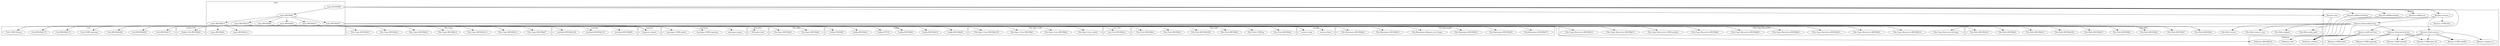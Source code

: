 digraph {
graph [overlap=false]
subgraph cluster_Scalar_Util {
	label="Scalar::Util";
	"Scalar::Util::BEGIN@9";
}
subgraph cluster_XSLoader {
	label="XSLoader";
	"XSLoader::load";
}
subgraph cluster_File_Spec {
	label="File::Spec";
	"File::Spec::BEGIN@4";
	"File::Spec::BEGIN@3";
}
subgraph cluster_Config {
	label="Config";
	"Config::BEGIN@11";
	"Config::TIEHASH";
	"Config::BEGIN@45";
	"Config::BEGIN@10";
	"Config::BEGIN@9";
	"Config::FETCH";
}
subgraph cluster_File_Spec_Unix {
	label="File::Spec::Unix";
	"File::Spec::Unix::curdir";
	"File::Spec::Unix::BEGIN@4";
	"File::Spec::Unix::BEGIN@3";
	"File::Spec::Unix::BEGIN@149";
}
subgraph cluster_List_Util {
	label="List::Util";
	"List::Util::BEGIN@11";
}
subgraph cluster_Restore {
	label="Restore";
	"Restore::RestoreDirectory";
	"Restore::CORE:closedir";
	"Restore::DestinationArchiv";
	"Restore::addSource";
	"Restore::compare_to";
	"Restore::addDestination";
	"Restore::addUserTime";
	"Restore::restore_r";
	"Restore::CORE:regcomp";
	"Restore::CORE:open_dir";
	"Restore::CORE:readdir";
	"Restore::new";
	"Restore::CORE:match";
	"Restore::addSourceName";
	"Restore::CORE:ftdir";
	"Restore::Find_source_r";
}
subgraph cluster_File_Find {
	label="File::Find";
	"File::Find::BEGIN@3";
	"File::Find::BEGIN@2";
	"File::Find::BEGIN@4";
	"File::Find::CORE:qr";
	"File::Find::BEGIN@5";
	"File::Find::BEGIN@349";
}
subgraph cluster_File_Path {
	label="File::Path";
	"File::Path::rmtree";
	"File::Path::BEGIN@7";
	"File::Path::BEGIN@6";
	"File::Path::BEGIN@8";
	"File::Path::BEGIN@19";
	"File::Path::make_path";
	"File::Path::BEGIN@10";
	"File::Path::BEGIN@4";
	"File::Path::BEGIN@18";
	"File::Path::BEGIN@3";
	"File::Path::mkpath";
	"File::Path::BEGIN@329";
	"File::Path::remove_tree";
}
subgraph cluster_warnings {
	label="warnings";
	"warnings::CORE:regcomp";
	"warnings::CORE:match";
	"warnings::import";
}
subgraph cluster_File_Copy {
	label="File::Copy";
	"File::Copy::BEGIN@10";
	"File::Copy::BEGIN@11";
	"File::Copy::BEGIN@13";
	"File::Copy::BEGIN@47";
	"File::Copy::BEGIN@12";
	"File::Copy::BEGIN@12.1";
	"File::Copy::BEGIN@14";
}
subgraph cluster_version {
	label="version";
	"version::(bool";
	"version::(cmp";
}
subgraph cluster_overload {
	label="overload";
	"overload::BEGIN@116";
	"overload::BEGIN@146";
	"overload::BEGIN@85";
}
subgraph cluster_Exporter {
	label="Exporter";
	"Exporter::import";
}
subgraph cluster_main {
	label="main";
	"main::BEGIN@10";
	"main::BEGIN@1";
	"main::BEGIN@13";
	"main::BEGIN@8";
	"main::BEGIN@9";
	"main::BEGIN@2";
	"main::BEGIN@12";
	"main::BEGIN@1.2";
	"main::RUNTIME";
	"main::BEGIN@11";
}
subgraph cluster_File_Copy_Recursive {
	label="File::Copy::Recursive";
	"File::Copy::Recursive::BEGIN@4";
	"File::Copy::Recursive::BEGIN@83";
	"File::Copy::Recursive::BEGIN@8";
	"File::Copy::Recursive::CORE:symlink";
	"File::Copy::Recursive::BEGIN@10";
	"File::Copy::Recursive::BEGIN@11";
	"File::Copy::Recursive::BEGIN@14";
	"File::Copy::Recursive::BEGIN@3";
	"File::Copy::Recursive::dircopy";
	"File::Copy::Recursive::BEGIN@12";
}
subgraph cluster_Verbosity {
	label="Verbosity";
	"Verbosity::new";
	"Verbosity::BEGIN@33";
	"Verbosity::verbose";
}
subgraph cluster_File_Basename {
	label="File::Basename";
	"File::Basename::BEGIN@52";
	"File::Basename::BEGIN@42";
	"File::Basename::BEGIN@371";
	"File::Basename::BEGIN@50";
	"File::Basename::BEGIN@51";
	"File::Basename::fileparse_set_fstype";
}
subgraph cluster_Cwd {
	label="Cwd";
	"Cwd::BEGIN@172";
	"Cwd::BEGIN@170";
	"Cwd::CORE:fteexec";
	"Cwd::BEGIN@171";
	"Cwd::BEGIN@823";
	"Cwd::BEGIN@209";
	"Cwd::CORE:regcomp";
}
"main::BEGIN@12" -> "File::Path::BEGIN@6";
"main::BEGIN@9" -> "Cwd::BEGIN@823";
"Restore::Find_source_r" -> "Restore::compare_to";
"main::RUNTIME" -> "Restore::addDestination";
"main::BEGIN@9" -> "File::Spec::Unix::BEGIN@149";
"main::BEGIN@9" -> "Config::BEGIN@10";
"main::BEGIN@12" -> "File::Path::BEGIN@4";
"main::BEGIN@10" -> "File::Copy::BEGIN@47";
"main::BEGIN@9" -> "File::Basename::BEGIN@51";
"main::BEGIN@11" -> "File::Copy::Recursive::BEGIN@83";
"main::BEGIN@11" -> "File::Copy::Recursive::BEGIN@8";
"main::BEGIN@9" -> "File::Basename::BEGIN@371";
"main::BEGIN@9" -> "File::Basename::BEGIN@50";
"main::BEGIN@1" -> "main::BEGIN@13";
"Restore::addUserTime" -> "Restore::CORE:match";
"Restore::DestinationArchiv" -> "Restore::CORE:match";
"main::BEGIN@10" -> "overload::BEGIN@85";
"main::BEGIN@10" -> "Exporter::import";
"main::BEGIN@9" -> "Exporter::import";
"main::BEGIN@12" -> "Exporter::import";
"main::BEGIN@11" -> "Exporter::import";
"main::BEGIN@13" -> "main::BEGIN@1.2";
"main::BEGIN@9" -> "File::Find::BEGIN@2";
"main::BEGIN@10" -> "File::Copy::BEGIN@13";
"Restore::RestoreDirectory" -> "Restore::DestinationArchiv";
"main::BEGIN@8" -> "warnings::CORE:match";
"main::RUNTIME" -> "Restore::addSource";
"main::BEGIN@9" -> "File::Basename::fileparse_set_fstype";
"main::BEGIN@12" -> "File::Path::BEGIN@10";
"Restore::DestinationArchiv" -> "Restore::CORE:open_dir";
"Restore::Find_source_r" -> "Restore::CORE:open_dir";
"Restore::RestoreDirectory" -> "File::Copy::Recursive::dircopy";
"main::BEGIN@12" -> "File::Path::BEGIN@7";
"main::BEGIN@9" -> "List::Util::BEGIN@11";
"main::BEGIN@9" -> "version::(bool";
"main::BEGIN@11" -> "File::Copy::Recursive::CORE:symlink";
"main::BEGIN@9" -> "Cwd::BEGIN@171";
"main::BEGIN@9" -> "File::Find::BEGIN@5";
"main::BEGIN@8" -> "warnings::import";
"Restore::RestoreDirectory" -> "File::Path::make_path";
"main::BEGIN@13" -> "Verbosity::BEGIN@33";
"main::BEGIN@9" -> "Config::BEGIN@11";
"main::BEGIN@9" -> "File::Basename::BEGIN@42";
"Restore::new" -> "Verbosity::new";
"Restore::RestoreDirectory" -> "File::Path::mkpath";
"main::BEGIN@12" -> "File::Path::BEGIN@329";
"main::BEGIN@9" -> "File::Find::CORE:qr";
"main::BEGIN@9" -> "Config::BEGIN@45";
"main::BEGIN@9" -> "Config::TIEHASH";
"Restore::DestinationArchiv" -> "Restore::CORE:closedir";
"Restore::Find_source_r" -> "Restore::CORE:closedir";
"main::BEGIN@12" -> "File::Path::BEGIN@8";
"main::BEGIN@11" -> "File::Copy::Recursive::BEGIN@10";
"main::BEGIN@11" -> "File::Copy::Recursive::BEGIN@11";
"main::RUNTIME" -> "Restore::restore_r";
"main::BEGIN@10" -> "File::Copy::BEGIN@11";
"main::BEGIN@1" -> "main::BEGIN@12";
"main::BEGIN@9" -> "Config::BEGIN@9";
"Restore::DestinationArchiv" -> "Restore::CORE:regcomp";
"Restore::DestinationArchiv" -> "Restore::CORE:readdir";
"Restore::Find_source_r" -> "Restore::CORE:readdir";
"main::BEGIN@9" -> "File::Spec::Unix::BEGIN@3";
"Restore::RestoreDirectory" -> "File::Path::remove_tree";
"main::BEGIN@10" -> "File::Copy::BEGIN@14";
"main::BEGIN@9" -> "File::Spec::Unix::curdir";
"main::RUNTIME" -> "Restore::new";
"main::BEGIN@9" -> "Cwd::BEGIN@170";
"main::BEGIN@10" -> "overload::BEGIN@116";
"main::BEGIN@9" -> "version::(cmp";
"main::BEGIN@9" -> "Cwd::BEGIN@209";
"main::RUNTIME" -> "Restore::addSourceName";
"main::BEGIN@13" -> "main::BEGIN@2";
"Restore::restore_r" -> "Restore::CORE:ftdir";
"main::BEGIN@12" -> "File::Path::BEGIN@3";
"main::BEGIN@11" -> "File::Copy::Recursive::BEGIN@12";
"Restore::RestoreDirectory" -> "File::Path::rmtree";
"main::BEGIN@1" -> "main::BEGIN@10";
"main::BEGIN@9" -> "File::Find::BEGIN@3";
"main::BEGIN@9" -> "Scalar::Util::BEGIN@9";
"Restore::restore_r" -> "Restore::RestoreDirectory";
"main::BEGIN@9" -> "Cwd::CORE:fteexec";
"main::BEGIN@10" -> "File::Copy::BEGIN@12";
"main::BEGIN@9" -> "File::Find::BEGIN@4";
"main::BEGIN@1" -> "main::BEGIN@8";
"main::BEGIN@9" -> "File::Spec::BEGIN@3";
"main::BEGIN@9" -> "File::Find::BEGIN@349";
"Restore::new" -> "Verbosity::verbose";
"Restore::RestoreDirectory" -> "Verbosity::verbose";
"Restore::addSource" -> "Verbosity::verbose";
"Restore::addDestination" -> "Verbosity::verbose";
"Restore::addSourceName" -> "Verbosity::verbose";
"Restore::addUserTime" -> "Verbosity::verbose";
"Restore::restore_r" -> "Verbosity::verbose";
"Restore::Find_source_r" -> "Verbosity::verbose";
"main::BEGIN@9" -> "Cwd::CORE:regcomp";
"main::RUNTIME" -> "Restore::addUserTime";
"main::BEGIN@10" -> "File::Copy::BEGIN@10";
"main::BEGIN@11" -> "File::Copy::Recursive::BEGIN@14";
"main::BEGIN@9" -> "Cwd::BEGIN@172";
"main::BEGIN@12" -> "File::Path::BEGIN@18";
"main::BEGIN@9" -> "XSLoader::load";
"main::BEGIN@9" -> "Config::FETCH";
"main::BEGIN@11" -> "File::Copy::Recursive::BEGIN@4";
"main::BEGIN@9" -> "File::Basename::BEGIN@52";
"main::BEGIN@10" -> "overload::BEGIN@146";
"main::RUNTIME" -> "main::BEGIN@1";
"main::BEGIN@10" -> "File::Copy::BEGIN@12.1";
"main::BEGIN@12" -> "File::Path::BEGIN@19";
"main::BEGIN@1" -> "main::BEGIN@9";
"main::BEGIN@8" -> "warnings::CORE:regcomp";
"main::BEGIN@9" -> "File::Spec::BEGIN@4";
"main::BEGIN@11" -> "File::Copy::Recursive::BEGIN@3";
"main::BEGIN@9" -> "File::Spec::Unix::BEGIN@4";
"Restore::restore_r" -> "Restore::Find_source_r";
"main::BEGIN@1" -> "main::BEGIN@11";
}
